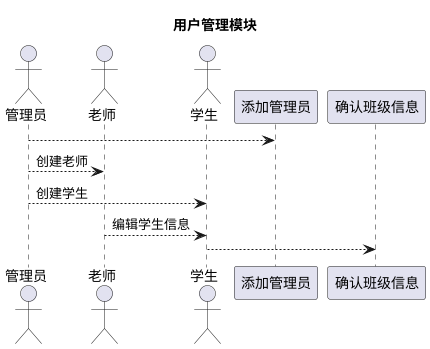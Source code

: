 @startuml

title 用户管理模块
actor Admin as "管理员"
actor Teacher as "老师"
actor Student as "学生"

Admin --> 添加管理员
Admin --> Teacher: 创建老师
Admin --> Student: 创建学生

Teacher --> Student: 编辑学生信息

Student --> 确认班级信息




@enduml

